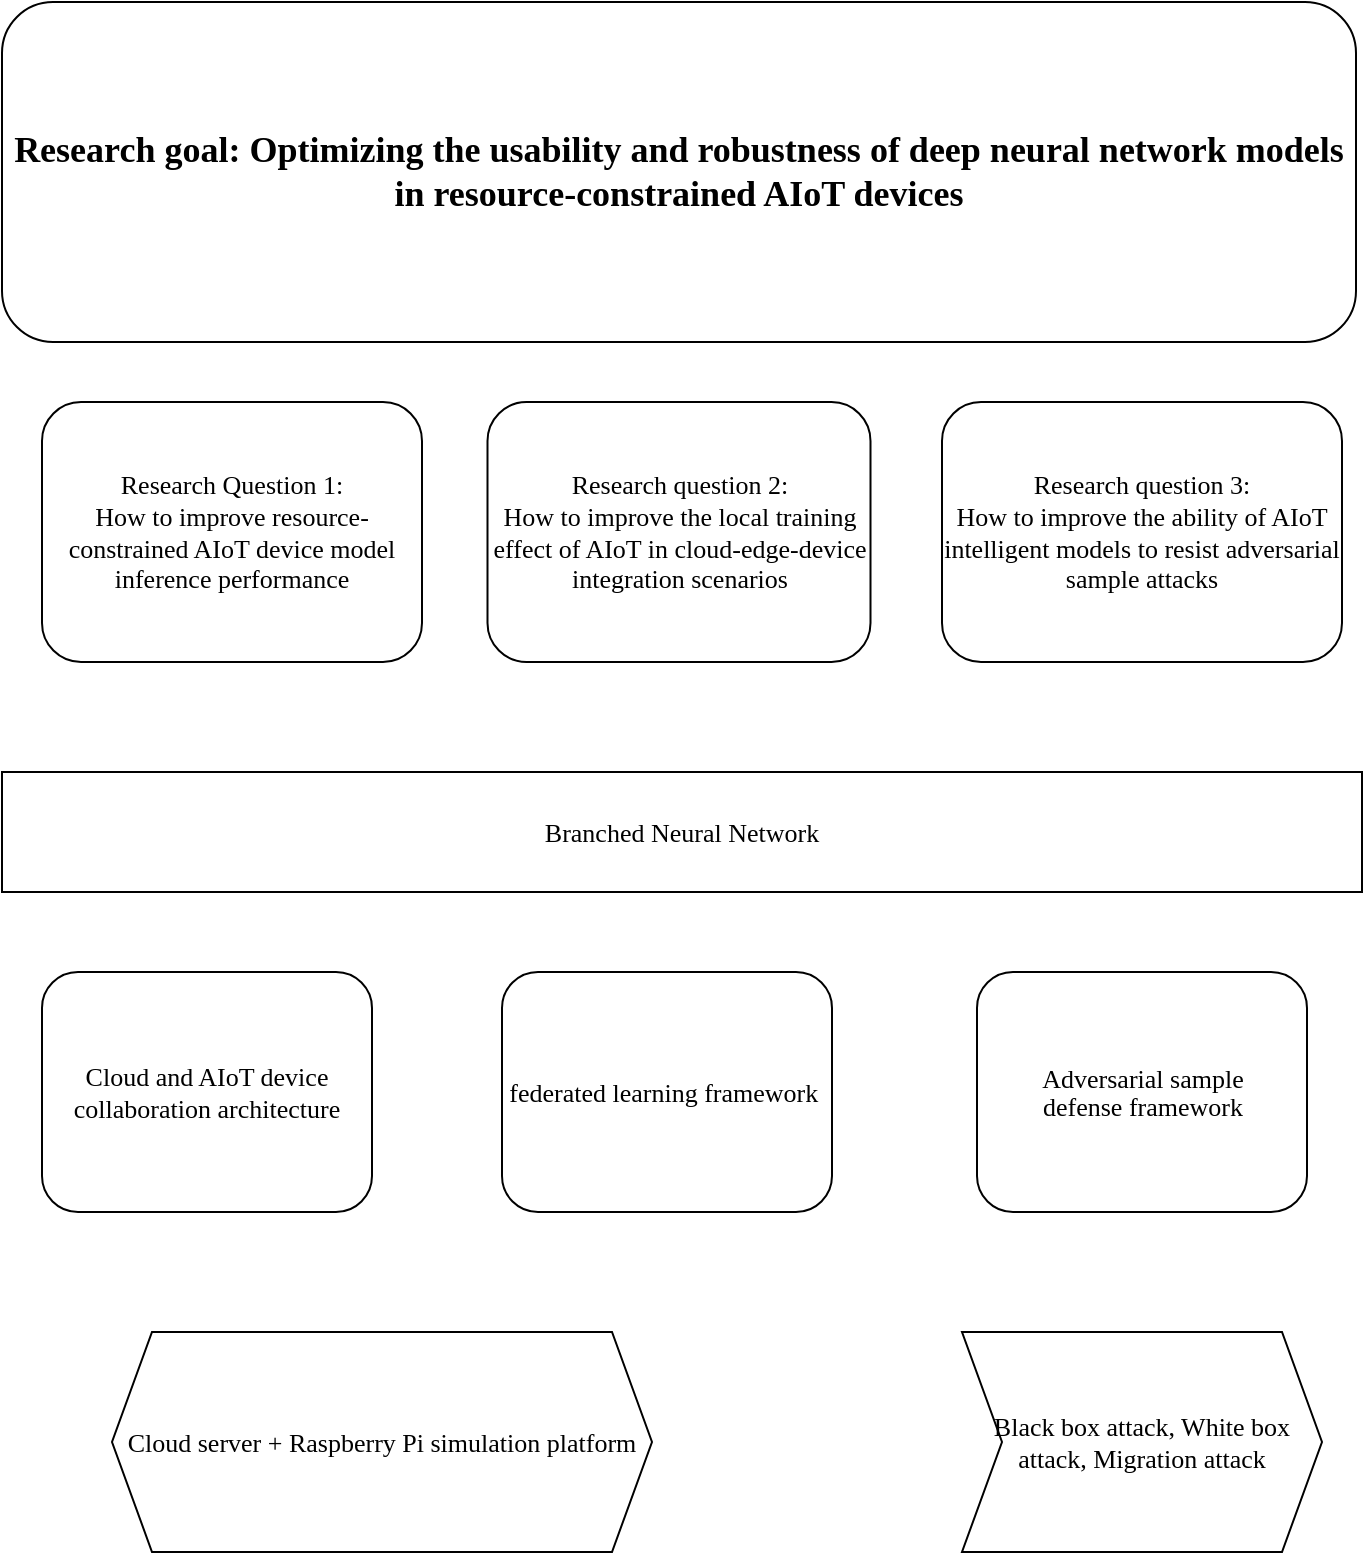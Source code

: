 <mxfile version="24.2.2" type="github">
  <diagram name="第 1 页" id="E_9ZUGZub5r1t7u37brj">
    <mxGraphModel dx="1000" dy="605" grid="1" gridSize="10" guides="1" tooltips="1" connect="1" arrows="1" fold="1" page="1" pageScale="1" pageWidth="850" pageHeight="1100" math="0" shadow="0">
      <root>
        <mxCell id="0" />
        <mxCell id="1" parent="0" />
        <mxCell id="_085nPTa5El5RhCGtDlV-1" value="&lt;p style=&quot;font-size: 18px;&quot;&gt;&lt;font style=&quot;font-size: 18px;&quot; face=&quot;Times New Roman&quot;&gt;Research goal: Optimizing the usability and robustness of deep neural network models in resource-constrained AIoT devices&lt;/font&gt;&lt;/p&gt;" style="rounded=1;whiteSpace=wrap;html=1;fontStyle=1;labelBackgroundColor=none;fontSize=18;" parent="1" vertex="1">
          <mxGeometry x="100" y="15" width="677" height="170" as="geometry" />
        </mxCell>
        <mxCell id="_085nPTa5El5RhCGtDlV-2" value="&lt;div style=&quot;font-size: 13px;&quot;&gt;Research Question 1:&lt;/div&gt;&lt;div style=&quot;font-size: 13px;&quot;&gt;How to improve resource-constrained AIoT device model inference performance&lt;/div&gt;" style="rounded=1;whiteSpace=wrap;html=1;fontFamily=Comic Sans MS;fontSize=13;" parent="1" vertex="1">
          <mxGeometry x="120" y="215" width="190" height="130" as="geometry" />
        </mxCell>
        <mxCell id="_085nPTa5El5RhCGtDlV-3" value="&lt;div style=&quot;font-size: 13px;&quot;&gt;Research question 2:&lt;/div&gt;&lt;div style=&quot;font-size: 13px;&quot;&gt;How to improve the local training effect of AIoT in cloud-edge-device integration scenarios&lt;/div&gt;" style="rounded=1;whiteSpace=wrap;html=1;fontStyle=0;fontFamily=Comic Sans MS;fontSize=13;" parent="1" vertex="1">
          <mxGeometry x="342.75" y="215" width="191.5" height="130" as="geometry" />
        </mxCell>
        <mxCell id="_085nPTa5El5RhCGtDlV-4" value="&lt;div style=&quot;font-size: 13px;&quot;&gt;Research question 3:&lt;/div&gt;&lt;div style=&quot;font-size: 13px;&quot;&gt;How to improve the ability of AIoT intelligent models to resist adversarial sample attacks&lt;/div&gt;" style="rounded=1;whiteSpace=wrap;html=1;fontFamily=Comic Sans MS;fontSize=13;" parent="1" vertex="1">
          <mxGeometry x="570" y="215" width="200" height="130" as="geometry" />
        </mxCell>
        <mxCell id="b_dZQruKx7hnP9HHT105-1" value="Branched Neural Network" style="rounded=0;whiteSpace=wrap;html=1;fontFamily=Comic Sans MS;fontSize=13;" vertex="1" parent="1">
          <mxGeometry x="100" y="400" width="680" height="60" as="geometry" />
        </mxCell>
        <mxCell id="b_dZQruKx7hnP9HHT105-2" value="Cloud and AIoT device collaboration architecture" style="rounded=1;whiteSpace=wrap;html=1;fontFamily=Comic Sans MS;fontSize=13;" vertex="1" parent="1">
          <mxGeometry x="120" y="500" width="165" height="120" as="geometry" />
        </mxCell>
        <mxCell id="b_dZQruKx7hnP9HHT105-3" value="&lt;font style=&quot;font-size: 13px;&quot;&gt;federated learning framework&amp;nbsp;&lt;/font&gt;" style="rounded=1;whiteSpace=wrap;html=1;fontFamily=Comic Sans MS;fontSize=13;" vertex="1" parent="1">
          <mxGeometry x="350" y="500" width="165" height="120" as="geometry" />
        </mxCell>
        <mxCell id="b_dZQruKx7hnP9HHT105-4" value="&lt;p style=&quot;margin: 0cm 16.8pt 0.0pt; line-height: 10.5pt; font-size: 13px;&quot; align=&quot;center&quot; class=&quot;MsoNormal&quot;&gt;&lt;font style=&quot;font-size: 13px;&quot;&gt;Adversarial sample defense framework&lt;/font&gt;&lt;br style=&quot;font-size: 13px;&quot;&gt;&lt;/p&gt;" style="rounded=1;whiteSpace=wrap;html=1;fontFamily=Comic Sans MS;fontSize=13;" vertex="1" parent="1">
          <mxGeometry x="587.5" y="500" width="165" height="120" as="geometry" />
        </mxCell>
        <mxCell id="b_dZQruKx7hnP9HHT105-6" value="Cloud server + Raspberry Pi simulation platform" style="shape=hexagon;perimeter=hexagonPerimeter2;whiteSpace=wrap;html=1;fixedSize=1;fontFamily=Comic Sans MS;fontSize=13;" vertex="1" parent="1">
          <mxGeometry x="155" y="680" width="270" height="110" as="geometry" />
        </mxCell>
        <mxCell id="b_dZQruKx7hnP9HHT105-7" value="Black box attack, White box attack, Migration attack" style="shape=step;perimeter=stepPerimeter;whiteSpace=wrap;html=1;fixedSize=1;fontFamily=Comic Sans MS;fontSize=13;" vertex="1" parent="1">
          <mxGeometry x="580" y="680" width="180" height="110" as="geometry" />
        </mxCell>
      </root>
    </mxGraphModel>
  </diagram>
</mxfile>
